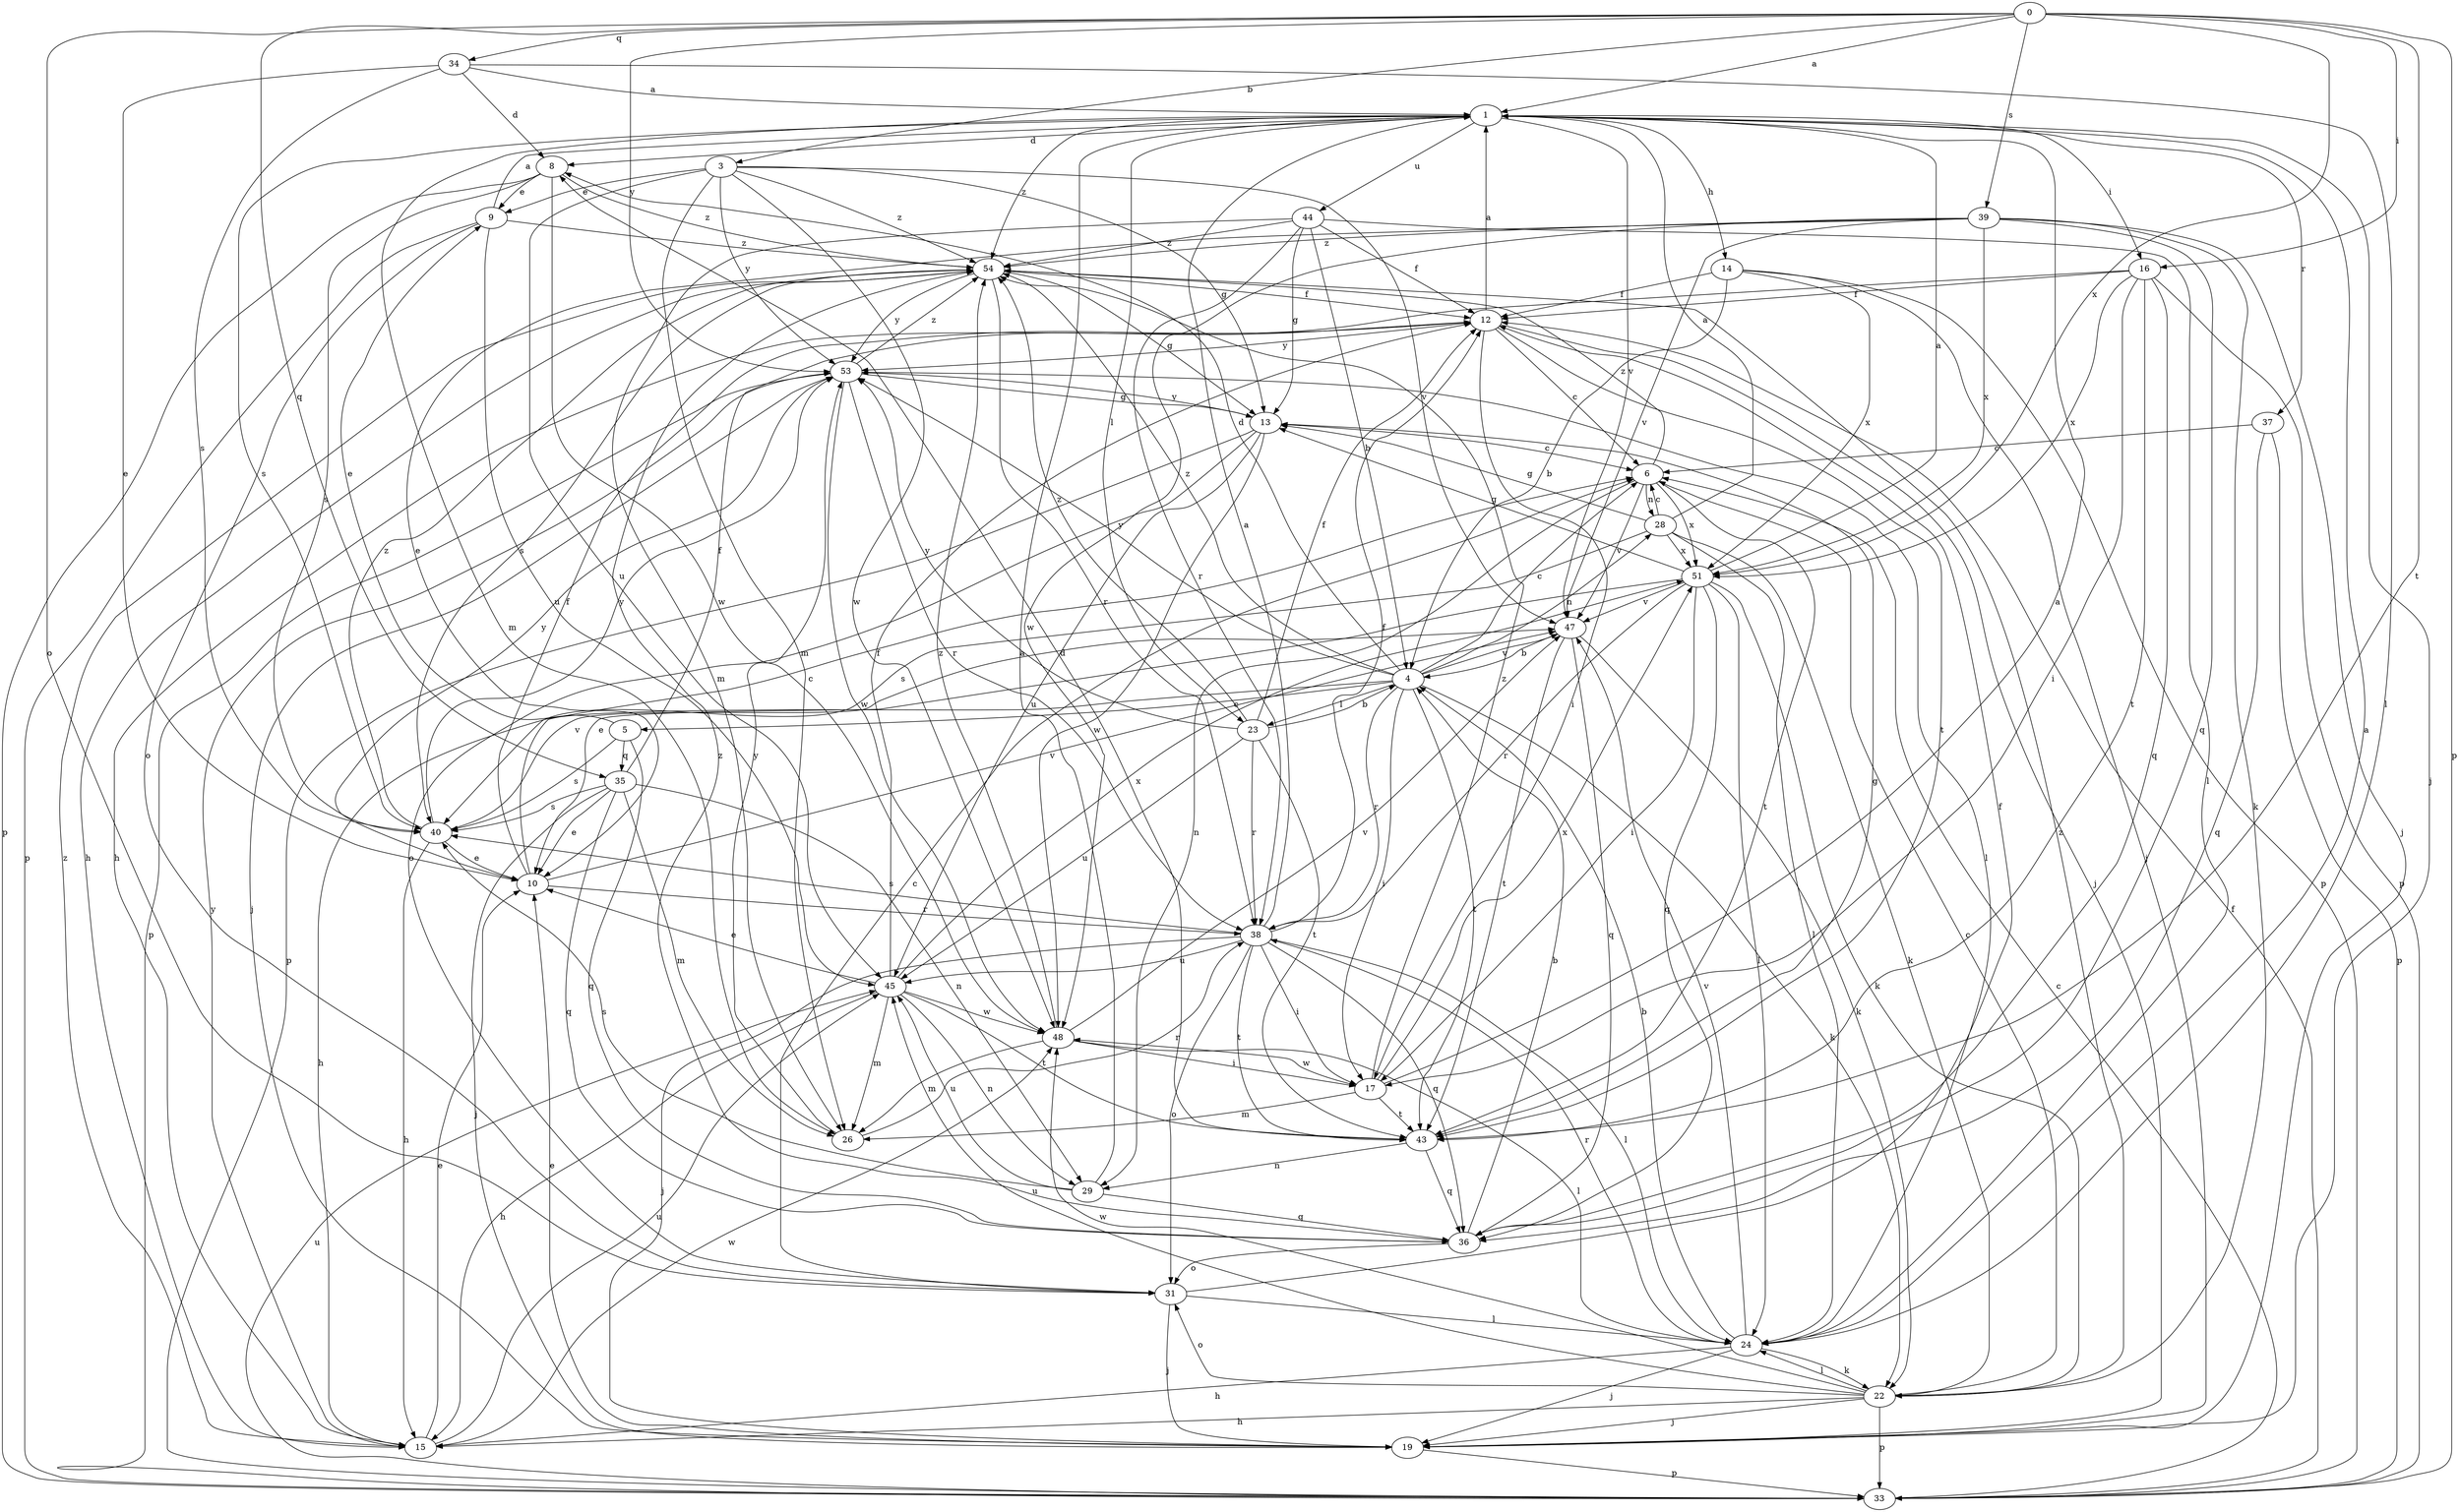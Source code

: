 strict digraph  {
0;
1;
3;
4;
5;
6;
8;
9;
10;
12;
13;
14;
15;
16;
17;
19;
22;
23;
24;
26;
28;
29;
31;
33;
34;
35;
36;
37;
38;
39;
40;
43;
44;
45;
47;
48;
51;
53;
54;
0 -> 1  [label=a];
0 -> 3  [label=b];
0 -> 16  [label=i];
0 -> 31  [label=o];
0 -> 33  [label=p];
0 -> 34  [label=q];
0 -> 35  [label=q];
0 -> 39  [label=s];
0 -> 43  [label=t];
0 -> 51  [label=x];
0 -> 53  [label=y];
1 -> 8  [label=d];
1 -> 14  [label=h];
1 -> 16  [label=i];
1 -> 19  [label=j];
1 -> 23  [label=l];
1 -> 26  [label=m];
1 -> 37  [label=r];
1 -> 40  [label=s];
1 -> 44  [label=u];
1 -> 47  [label=v];
1 -> 54  [label=z];
3 -> 9  [label=e];
3 -> 13  [label=g];
3 -> 26  [label=m];
3 -> 45  [label=u];
3 -> 47  [label=v];
3 -> 48  [label=w];
3 -> 53  [label=y];
3 -> 54  [label=z];
4 -> 5  [label=c];
4 -> 6  [label=c];
4 -> 8  [label=d];
4 -> 15  [label=h];
4 -> 17  [label=i];
4 -> 22  [label=k];
4 -> 23  [label=l];
4 -> 28  [label=n];
4 -> 38  [label=r];
4 -> 43  [label=t];
4 -> 47  [label=v];
4 -> 53  [label=y];
4 -> 54  [label=z];
5 -> 9  [label=e];
5 -> 35  [label=q];
5 -> 36  [label=q];
5 -> 40  [label=s];
6 -> 28  [label=n];
6 -> 29  [label=n];
6 -> 43  [label=t];
6 -> 47  [label=v];
6 -> 51  [label=x];
6 -> 54  [label=z];
8 -> 9  [label=e];
8 -> 33  [label=p];
8 -> 40  [label=s];
8 -> 48  [label=w];
8 -> 54  [label=z];
9 -> 1  [label=a];
9 -> 31  [label=o];
9 -> 33  [label=p];
9 -> 45  [label=u];
9 -> 54  [label=z];
10 -> 6  [label=c];
10 -> 12  [label=f];
10 -> 38  [label=r];
10 -> 47  [label=v];
10 -> 53  [label=y];
12 -> 1  [label=a];
12 -> 6  [label=c];
12 -> 17  [label=i];
12 -> 19  [label=j];
12 -> 43  [label=t];
12 -> 53  [label=y];
13 -> 6  [label=c];
13 -> 31  [label=o];
13 -> 33  [label=p];
13 -> 45  [label=u];
13 -> 48  [label=w];
13 -> 53  [label=y];
14 -> 4  [label=b];
14 -> 12  [label=f];
14 -> 19  [label=j];
14 -> 33  [label=p];
14 -> 51  [label=x];
15 -> 10  [label=e];
15 -> 45  [label=u];
15 -> 48  [label=w];
15 -> 53  [label=y];
15 -> 54  [label=z];
16 -> 12  [label=f];
16 -> 15  [label=h];
16 -> 17  [label=i];
16 -> 33  [label=p];
16 -> 36  [label=q];
16 -> 43  [label=t];
16 -> 51  [label=x];
17 -> 1  [label=a];
17 -> 26  [label=m];
17 -> 43  [label=t];
17 -> 48  [label=w];
17 -> 51  [label=x];
17 -> 54  [label=z];
19 -> 10  [label=e];
19 -> 33  [label=p];
22 -> 6  [label=c];
22 -> 15  [label=h];
22 -> 19  [label=j];
22 -> 24  [label=l];
22 -> 31  [label=o];
22 -> 33  [label=p];
22 -> 45  [label=u];
22 -> 48  [label=w];
22 -> 54  [label=z];
23 -> 4  [label=b];
23 -> 12  [label=f];
23 -> 38  [label=r];
23 -> 43  [label=t];
23 -> 45  [label=u];
23 -> 53  [label=y];
23 -> 54  [label=z];
24 -> 1  [label=a];
24 -> 4  [label=b];
24 -> 15  [label=h];
24 -> 19  [label=j];
24 -> 22  [label=k];
24 -> 38  [label=r];
24 -> 47  [label=v];
26 -> 38  [label=r];
26 -> 53  [label=y];
28 -> 1  [label=a];
28 -> 6  [label=c];
28 -> 13  [label=g];
28 -> 22  [label=k];
28 -> 24  [label=l];
28 -> 40  [label=s];
28 -> 51  [label=x];
29 -> 1  [label=a];
29 -> 36  [label=q];
29 -> 40  [label=s];
29 -> 45  [label=u];
31 -> 6  [label=c];
31 -> 12  [label=f];
31 -> 19  [label=j];
31 -> 24  [label=l];
33 -> 6  [label=c];
33 -> 12  [label=f];
33 -> 45  [label=u];
34 -> 1  [label=a];
34 -> 8  [label=d];
34 -> 10  [label=e];
34 -> 24  [label=l];
34 -> 40  [label=s];
35 -> 10  [label=e];
35 -> 12  [label=f];
35 -> 19  [label=j];
35 -> 26  [label=m];
35 -> 29  [label=n];
35 -> 36  [label=q];
35 -> 40  [label=s];
36 -> 4  [label=b];
36 -> 31  [label=o];
36 -> 54  [label=z];
37 -> 6  [label=c];
37 -> 33  [label=p];
37 -> 36  [label=q];
38 -> 1  [label=a];
38 -> 12  [label=f];
38 -> 17  [label=i];
38 -> 19  [label=j];
38 -> 24  [label=l];
38 -> 31  [label=o];
38 -> 36  [label=q];
38 -> 40  [label=s];
38 -> 43  [label=t];
38 -> 45  [label=u];
39 -> 10  [label=e];
39 -> 19  [label=j];
39 -> 22  [label=k];
39 -> 36  [label=q];
39 -> 47  [label=v];
39 -> 48  [label=w];
39 -> 51  [label=x];
39 -> 54  [label=z];
40 -> 10  [label=e];
40 -> 15  [label=h];
40 -> 47  [label=v];
40 -> 53  [label=y];
40 -> 54  [label=z];
43 -> 8  [label=d];
43 -> 13  [label=g];
43 -> 29  [label=n];
43 -> 36  [label=q];
44 -> 4  [label=b];
44 -> 12  [label=f];
44 -> 13  [label=g];
44 -> 24  [label=l];
44 -> 26  [label=m];
44 -> 38  [label=r];
44 -> 54  [label=z];
45 -> 10  [label=e];
45 -> 12  [label=f];
45 -> 15  [label=h];
45 -> 26  [label=m];
45 -> 29  [label=n];
45 -> 43  [label=t];
45 -> 48  [label=w];
45 -> 51  [label=x];
47 -> 4  [label=b];
47 -> 22  [label=k];
47 -> 36  [label=q];
47 -> 43  [label=t];
48 -> 17  [label=i];
48 -> 24  [label=l];
48 -> 26  [label=m];
48 -> 47  [label=v];
48 -> 54  [label=z];
51 -> 1  [label=a];
51 -> 10  [label=e];
51 -> 13  [label=g];
51 -> 17  [label=i];
51 -> 22  [label=k];
51 -> 24  [label=l];
51 -> 36  [label=q];
51 -> 38  [label=r];
51 -> 47  [label=v];
53 -> 13  [label=g];
53 -> 19  [label=j];
53 -> 24  [label=l];
53 -> 33  [label=p];
53 -> 38  [label=r];
53 -> 48  [label=w];
53 -> 54  [label=z];
54 -> 12  [label=f];
54 -> 13  [label=g];
54 -> 15  [label=h];
54 -> 38  [label=r];
54 -> 40  [label=s];
54 -> 53  [label=y];
}
